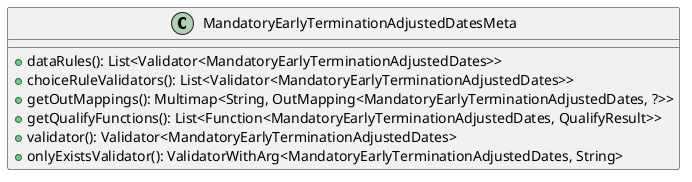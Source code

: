 @startuml

    class MandatoryEarlyTerminationAdjustedDatesMeta [[MandatoryEarlyTerminationAdjustedDatesMeta.html]] {
        +dataRules(): List<Validator<MandatoryEarlyTerminationAdjustedDates>>
        +choiceRuleValidators(): List<Validator<MandatoryEarlyTerminationAdjustedDates>>
        +getOutMappings(): Multimap<String, OutMapping<MandatoryEarlyTerminationAdjustedDates, ?>>
        +getQualifyFunctions(): List<Function<MandatoryEarlyTerminationAdjustedDates, QualifyResult>>
        +validator(): Validator<MandatoryEarlyTerminationAdjustedDates>
        +onlyExistsValidator(): ValidatorWithArg<MandatoryEarlyTerminationAdjustedDates, String>
    }

@enduml

